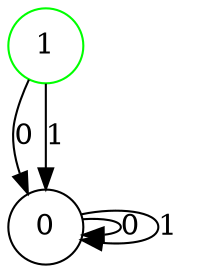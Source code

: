 digraph {
	node [color=black shape=circle]
	0
	node [color=green shape=circle]
	1
	0 -> 0 [label=0]
	0 -> 0 [label=1]
	1 -> 0 [label=0]
	1 -> 0 [label=1]
}
